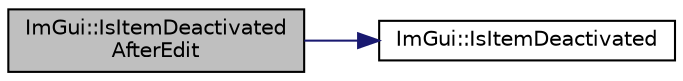 digraph "ImGui::IsItemDeactivatedAfterEdit"
{
 // LATEX_PDF_SIZE
  edge [fontname="Helvetica",fontsize="10",labelfontname="Helvetica",labelfontsize="10"];
  node [fontname="Helvetica",fontsize="10",shape=record];
  rankdir="LR";
  Node1 [label="ImGui::IsItemDeactivated\lAfterEdit",height=0.2,width=0.4,color="black", fillcolor="grey75", style="filled", fontcolor="black",tooltip=" "];
  Node1 -> Node2 [color="midnightblue",fontsize="10",style="solid",fontname="Helvetica"];
  Node2 [label="ImGui::IsItemDeactivated",height=0.2,width=0.4,color="black", fillcolor="white", style="filled",URL="$namespace_im_gui.html#ada3b1cb76907bb9e630b2482f52f0599",tooltip=" "];
}
